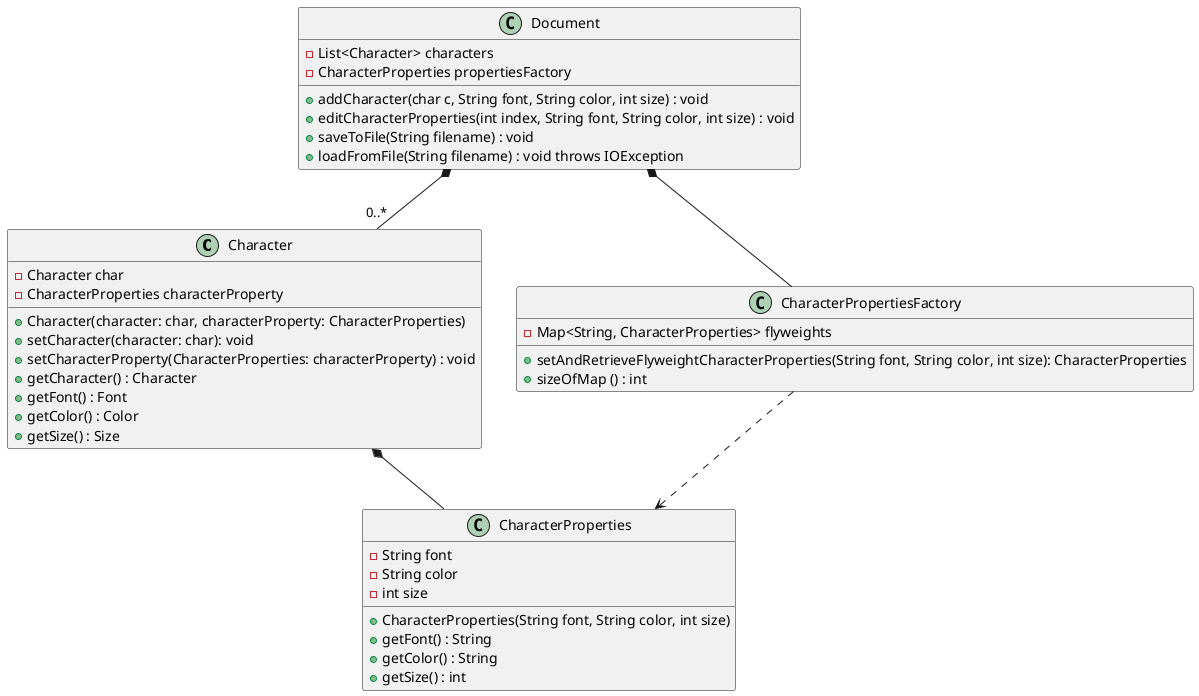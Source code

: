 @startuml
class Character{
    -Character char
    -CharacterProperties characterProperty
    +Character(character: char, characterProperty: CharacterProperties)
    +setCharacter(character: char): void
    +setCharacterProperty(CharacterProperties: characterProperty) : void
    +getCharacter() : Character
    +getFont() : Font
    +getColor() : Color
    +getSize() : Size
}

class CharacterProperties{
    -String font
    -String color
    -int size
    +CharacterProperties(String font, String color, int size)
    +getFont() : String
    +getColor() : String
    +getSize() : int
}

class CharacterPropertiesFactory{
    -Map<String, CharacterProperties> flyweights
    +setAndRetrieveFlyweightCharacterProperties(String font, String color, int size): CharacterProperties
    +sizeOfMap () : int

}

class Document{
    - List<Character> characters
    -CharacterProperties propertiesFactory
    +addCharacter(char c, String font, String color, int size) : void
    +editCharacterProperties(int index, String font, String color, int size) : void
    +saveToFile(String filename) : void
    +loadFromFile(String filename) : void throws IOException
}
Document *-- CharacterPropertiesFactory
Document  *-- "0..*"Character
Character  *-- CharacterProperties
CharacterPropertiesFactory ..> CharacterProperties
@enduml

